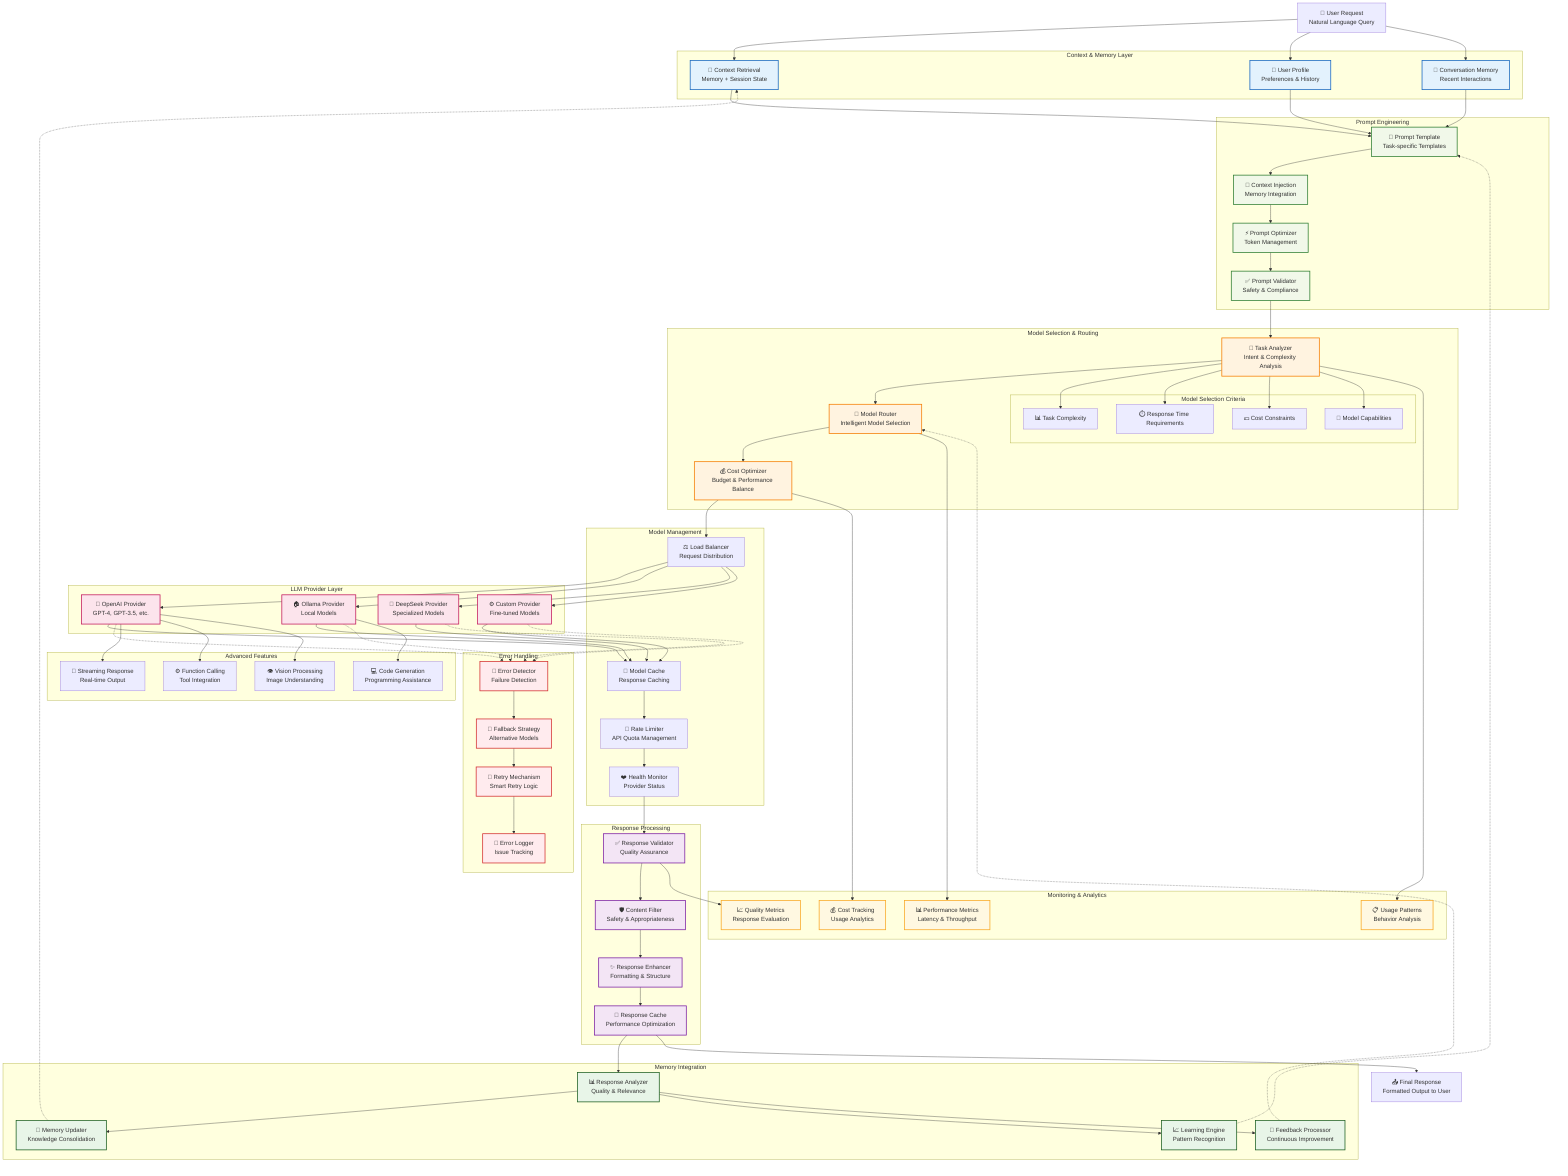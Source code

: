 graph TB
    %% User Request Flow
    UserRequest[🧑 User Request<br/>Natural Language Query]
    
    %% Context and Memory
    subgraph "Context & Memory Layer"
        ContextRetrieval[🧠 Context Retrieval<br/>Memory + Session State]
        UserProfile[👤 User Profile<br/>Preferences & History]
        ConversationMemory[💬 Conversation Memory<br/>Recent Interactions]
    end
    
    %% Prompt Engineering Pipeline
    subgraph "Prompt Engineering"
        PromptTemplate[📝 Prompt Template<br/>Task-specific Templates]
        ContextInjection[🔗 Context Injection<br/>Memory Integration]
        PromptOptimizer[⚡ Prompt Optimizer<br/>Token Management]
        PromptValidator[✅ Prompt Validator<br/>Safety & Compliance]
    end
    
    %% Model Router and Selection
    subgraph "Model Selection & Routing"
        TaskAnalyzer[🎯 Task Analyzer<br/>Intent & Complexity Analysis]
        ModelRouter[🚦 Model Router<br/>Intelligent Model Selection]
        CostOptimizer[💰 Cost Optimizer<br/>Budget & Performance Balance]
        
        subgraph "Model Selection Criteria"
            TaskComplexity[📊 Task Complexity]
            ResponseTime[⏱️ Response Time Requirements]
            CostConstraints[💵 Cost Constraints]
            ModelCapabilities[🧠 Model Capabilities]
        end
    end
    
    %% LLM Provider Integrations
    subgraph "LLM Provider Layer"
        OpenAIProvider[🤖 OpenAI Provider<br/>GPT-4, GPT-3.5, etc.]
        OllamaProvider[🏠 Ollama Provider<br/>Local Models]
        DeepSeekProvider[🔬 DeepSeek Provider<br/>Specialized Models]
        CustomProvider[⚙️ Custom Provider<br/>Fine-tuned Models]
    end
    
    %% Model Management
    subgraph "Model Management"
        ModelCache[💾 Model Cache<br/>Response Caching]
        LoadBalancer[⚖️ Load Balancer<br/>Request Distribution]
        RateLimiter[🚦 Rate Limiter<br/>API Quota Management]
        HealthMonitor[❤️ Health Monitor<br/>Provider Status]
    end
    
    %% Response Processing
    subgraph "Response Processing"
        ResponseValidator[✅ Response Validator<br/>Quality Assurance]
        ContentFilter[🛡️ Content Filter<br/>Safety & Appropriateness]
        ResponseEnhancer[✨ Response Enhancer<br/>Formatting & Structure]
        ResponseCache[💾 Response Cache<br/>Performance Optimization]
    end
    
    %% Memory Integration
    subgraph "Memory Integration"
        ResponseAnalyzer[📊 Response Analyzer<br/>Quality & Relevance]
        MemoryUpdater[💾 Memory Updater<br/>Knowledge Consolidation]
        LearningEngine[📈 Learning Engine<br/>Pattern Recognition]
        FeedbackProcessor[🔄 Feedback Processor<br/>Continuous Improvement]
    end
    
    %% Output Delivery
    FinalResponse[📤 Final Response<br/>Formatted Output to User]
    
    %% Flow Connections
    UserRequest --> ContextRetrieval
    UserRequest --> UserProfile
    UserRequest --> ConversationMemory
    
    ContextRetrieval --> PromptTemplate
    UserProfile --> PromptTemplate
    ConversationMemory --> PromptTemplate
    
    PromptTemplate --> ContextInjection
    ContextInjection --> PromptOptimizer
    PromptOptimizer --> PromptValidator
    
    PromptValidator --> TaskAnalyzer
    TaskAnalyzer --> ModelRouter
    TaskAnalyzer --> TaskComplexity
    TaskAnalyzer --> ResponseTime
    TaskAnalyzer --> CostConstraints
    TaskAnalyzer --> ModelCapabilities
    
    ModelRouter --> CostOptimizer
    CostOptimizer --> LoadBalancer
    
    LoadBalancer --> OpenAIProvider
    LoadBalancer --> OllamaProvider
    LoadBalancer --> DeepSeekProvider
    LoadBalancer --> CustomProvider
    
    OpenAIProvider --> ModelCache
    OllamaProvider --> ModelCache
    DeepSeekProvider --> ModelCache
    CustomProvider --> ModelCache
    
    ModelCache --> RateLimiter
    RateLimiter --> HealthMonitor
    HealthMonitor --> ResponseValidator
    
    ResponseValidator --> ContentFilter
    ContentFilter --> ResponseEnhancer
    ResponseEnhancer --> ResponseCache
    
    ResponseCache --> ResponseAnalyzer
    ResponseAnalyzer --> MemoryUpdater
    ResponseAnalyzer --> LearningEngine
    ResponseAnalyzer --> FeedbackProcessor
    
    ResponseCache --> FinalResponse
    
    %% Feedback Loops
    FeedbackProcessor -.-> ModelRouter
    LearningEngine -.-> PromptTemplate
    MemoryUpdater -.-> ContextRetrieval
    
    %% Error Handling and Fallbacks
    subgraph "Error Handling"
        ErrorDetector[🚨 Error Detector<br/>Failure Detection]
        FallbackStrategy[🔄 Fallback Strategy<br/>Alternative Models]
        RetryMechanism[🔁 Retry Mechanism<br/>Smart Retry Logic]
        ErrorLogger[📝 Error Logger<br/>Issue Tracking]
    end
    
    OpenAIProvider -.-> ErrorDetector
    OllamaProvider -.-> ErrorDetector
    DeepSeekProvider -.-> ErrorDetector
    CustomProvider -.-> ErrorDetector
    
    ErrorDetector --> FallbackStrategy
    FallbackStrategy --> RetryMechanism
    RetryMechanism --> ErrorLogger
    
    %% Model Specific Features
    subgraph "Advanced Features"
        StreamingResponse[🌊 Streaming Response<br/>Real-time Output]
        FunctionCalling[⚙️ Function Calling<br/>Tool Integration]
        VisionProcessing[👁️ Vision Processing<br/>Image Understanding]
        CodeGeneration[💻 Code Generation<br/>Programming Assistance]
    end
    
    OpenAIProvider --> StreamingResponse
    OpenAIProvider --> FunctionCalling
    OpenAIProvider --> VisionProcessing
    OllamaProvider --> CodeGeneration
    
    %% Monitoring and Analytics
    subgraph "Monitoring & Analytics"
        PerformanceMetrics[📊 Performance Metrics<br/>Latency & Throughput]
        CostTracking[💰 Cost Tracking<br/>Usage Analytics]
        QualityMetrics[📈 Quality Metrics<br/>Response Evaluation]
        UsagePatterns[📋 Usage Patterns<br/>Behavior Analysis]
    end
    
    ModelRouter --> PerformanceMetrics
    CostOptimizer --> CostTracking
    ResponseValidator --> QualityMetrics
    TaskAnalyzer --> UsagePatterns
    
    %% Styling
    classDef context fill:#e3f2fd,stroke:#1565c0,stroke-width:2px
    classDef prompt fill:#f1f8e9,stroke:#2e7d32,stroke-width:2px
    classDef model fill:#fff3e0,stroke:#f57c00,stroke-width:2px
    classDef provider fill:#fce4ec,stroke:#c2185b,stroke-width:2px
    classDef processing fill:#f3e5f5,stroke:#7b1fa2,stroke-width:2px
    classDef memory fill:#e8f5e8,stroke:#1b5e20,stroke-width:2px
    classDef error fill:#ffebee,stroke:#d32f2f,stroke-width:2px
    classDef monitoring fill:#fff8e1,stroke:#f9a825,stroke-width:2px
    
    class ContextRetrieval,UserProfile,ConversationMemory context
    class PromptTemplate,ContextInjection,PromptOptimizer,PromptValidator prompt
    class TaskAnalyzer,ModelRouter,CostOptimizer model
    class OpenAIProvider,OllamaProvider,DeepSeekProvider,CustomProvider provider
    class ResponseValidator,ContentFilter,ResponseEnhancer,ResponseCache processing
    class ResponseAnalyzer,MemoryUpdater,LearningEngine,FeedbackProcessor memory
    class ErrorDetector,FallbackStrategy,RetryMechanism,ErrorLogger error
    class PerformanceMetrics,CostTracking,QualityMetrics,UsagePatterns monitoring